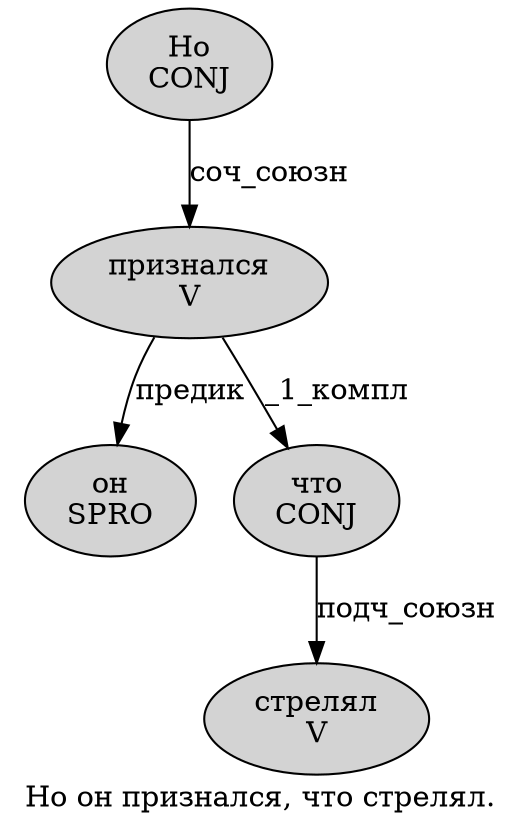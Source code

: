 digraph SENTENCE_1169 {
	graph [label="Но он признался, что стрелял."]
	node [style=filled]
		0 [label="Но
CONJ" color="" fillcolor=lightgray penwidth=1 shape=ellipse]
		1 [label="он
SPRO" color="" fillcolor=lightgray penwidth=1 shape=ellipse]
		2 [label="признался
V" color="" fillcolor=lightgray penwidth=1 shape=ellipse]
		4 [label="что
CONJ" color="" fillcolor=lightgray penwidth=1 shape=ellipse]
		5 [label="стрелял
V" color="" fillcolor=lightgray penwidth=1 shape=ellipse]
			0 -> 2 [label="соч_союзн"]
			2 -> 1 [label="предик"]
			2 -> 4 [label="_1_компл"]
			4 -> 5 [label="подч_союзн"]
}